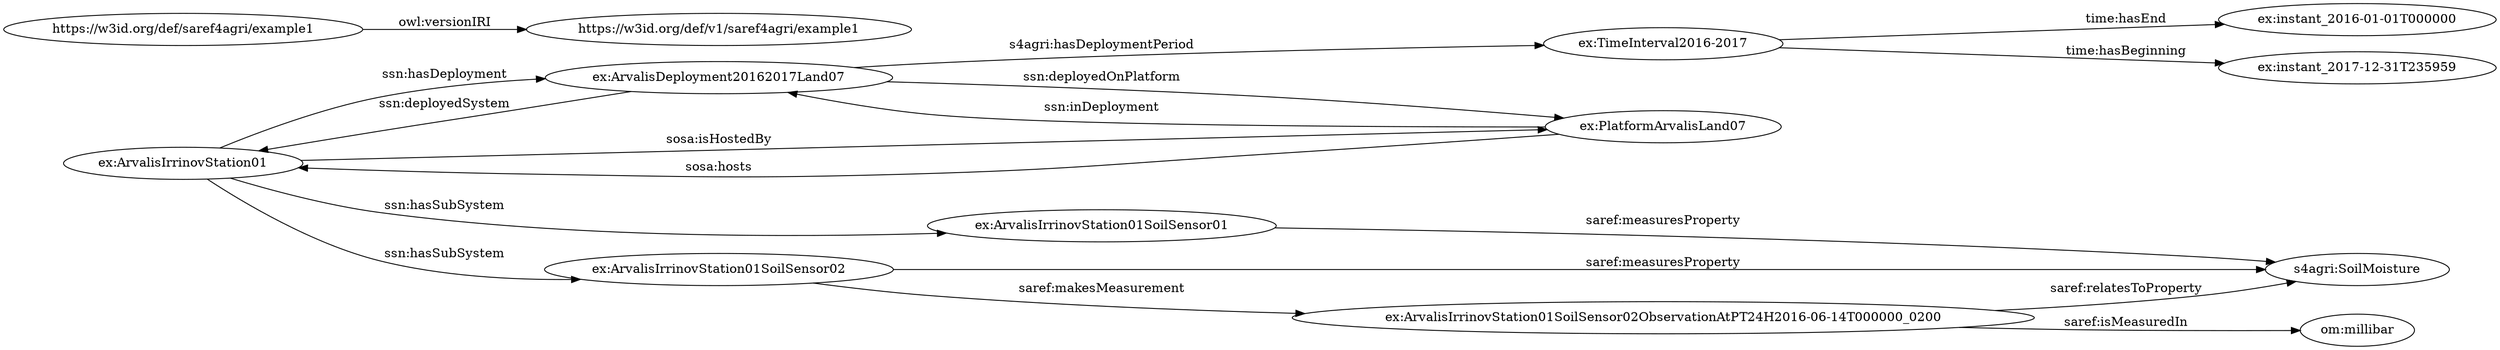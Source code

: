 digraph ar2dtool_diagram { 
rankdir=LR;
size="1501"
	"ex:ArvalisIrrinovStation01SoilSensor02" -> "s4agri:SoilMoisture" [ label = "saref:measuresProperty" ];
	"ex:ArvalisIrrinovStation01SoilSensor02" -> "ex:ArvalisIrrinovStation01SoilSensor02ObservationAtPT24H2016-06-14T000000_0200" [ label = "saref:makesMeasurement" ];
	"ex:TimeInterval2016-2017" -> "ex:instant_2016-01-01T000000" [ label = "time:hasEnd" ];
	"ex:TimeInterval2016-2017" -> "ex:instant_2017-12-31T235959" [ label = "time:hasBeginning" ];
	"ex:ArvalisIrrinovStation01SoilSensor02ObservationAtPT24H2016-06-14T000000_0200" -> "s4agri:SoilMoisture" [ label = "saref:relatesToProperty" ];
	"ex:ArvalisIrrinovStation01SoilSensor02ObservationAtPT24H2016-06-14T000000_0200" -> "om:millibar" [ label = "saref:isMeasuredIn" ];
	"ex:ArvalisDeployment20162017Land07" -> "ex:TimeInterval2016-2017" [ label = "s4agri:hasDeploymentPeriod" ];
	"ex:ArvalisDeployment20162017Land07" -> "ex:ArvalisIrrinovStation01" [ label = "ssn:deployedSystem" ];
	"ex:ArvalisDeployment20162017Land07" -> "ex:PlatformArvalisLand07" [ label = "ssn:deployedOnPlatform" ];
	"https://w3id.org/def/saref4agri/example1" -> "https://w3id.org/def/v1/saref4agri/example1" [ label = "owl:versionIRI" ];
	"ex:ArvalisIrrinovStation01SoilSensor01" -> "s4agri:SoilMoisture" [ label = "saref:measuresProperty" ];
	"ex:PlatformArvalisLand07" -> "ex:ArvalisDeployment20162017Land07" [ label = "ssn:inDeployment" ];
	"ex:PlatformArvalisLand07" -> "ex:ArvalisIrrinovStation01" [ label = "sosa:hosts" ];
	"ex:ArvalisIrrinovStation01" -> "ex:ArvalisIrrinovStation01SoilSensor02" [ label = "ssn:hasSubSystem" ];
	"ex:ArvalisIrrinovStation01" -> "ex:ArvalisIrrinovStation01SoilSensor01" [ label = "ssn:hasSubSystem" ];
	"ex:ArvalisIrrinovStation01" -> "ex:ArvalisDeployment20162017Land07" [ label = "ssn:hasDeployment" ];
	"ex:ArvalisIrrinovStation01" -> "ex:PlatformArvalisLand07" [ label = "sosa:isHostedBy" ];

}
